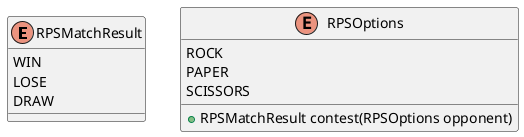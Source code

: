@startuml enums
enum RPSMatchResult{
    WIN
    LOSE
    DRAW
}
enum RPSOptions{
    ROCK
    PAPER
    SCISSORS
    +RPSMatchResult contest(RPSOptions opponent)
}
@enduml